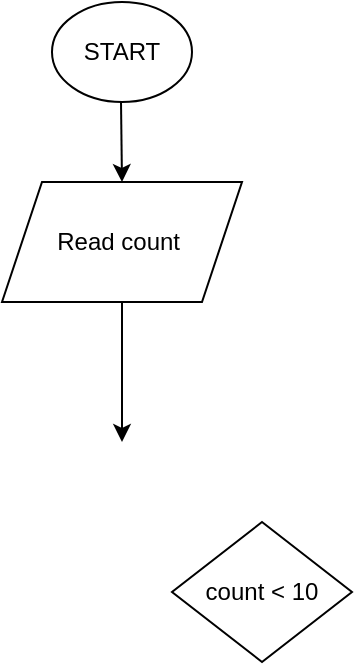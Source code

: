 <mxfile version="26.0.16">
  <diagram id="C5RBs43oDa-KdzZeNtuy" name="Page-1">
    <mxGraphModel dx="1050" dy="522" grid="1" gridSize="10" guides="1" tooltips="1" connect="1" arrows="1" fold="1" page="1" pageScale="1" pageWidth="827" pageHeight="1169" math="0" shadow="0">
      <root>
        <mxCell id="WIyWlLk6GJQsqaUBKTNV-0" />
        <mxCell id="WIyWlLk6GJQsqaUBKTNV-1" parent="WIyWlLk6GJQsqaUBKTNV-0" />
        <mxCell id="B17bJBoj0SE4PLZyIGze-0" value="START" style="ellipse;whiteSpace=wrap;html=1;" vertex="1" parent="WIyWlLk6GJQsqaUBKTNV-1">
          <mxGeometry x="70" y="50" width="70" height="50" as="geometry" />
        </mxCell>
        <mxCell id="B17bJBoj0SE4PLZyIGze-1" value="" style="endArrow=classic;html=1;rounded=0;" edge="1" parent="WIyWlLk6GJQsqaUBKTNV-1">
          <mxGeometry width="50" height="50" relative="1" as="geometry">
            <mxPoint x="104.5" y="100" as="sourcePoint" />
            <mxPoint x="105" y="140" as="targetPoint" />
          </mxGeometry>
        </mxCell>
        <mxCell id="B17bJBoj0SE4PLZyIGze-7" value="" style="edgeStyle=orthogonalEdgeStyle;rounded=0;orthogonalLoop=1;jettySize=auto;html=1;" edge="1" parent="WIyWlLk6GJQsqaUBKTNV-1" source="B17bJBoj0SE4PLZyIGze-4">
          <mxGeometry relative="1" as="geometry">
            <mxPoint x="105" y="270" as="targetPoint" />
          </mxGeometry>
        </mxCell>
        <mxCell id="B17bJBoj0SE4PLZyIGze-4" value="Read count&amp;nbsp;" style="shape=parallelogram;perimeter=parallelogramPerimeter;whiteSpace=wrap;html=1;fixedSize=1;" vertex="1" parent="WIyWlLk6GJQsqaUBKTNV-1">
          <mxGeometry x="45" y="140" width="120" height="60" as="geometry" />
        </mxCell>
        <mxCell id="B17bJBoj0SE4PLZyIGze-5" style="edgeStyle=orthogonalEdgeStyle;rounded=0;orthogonalLoop=1;jettySize=auto;html=1;exitX=0.5;exitY=1;exitDx=0;exitDy=0;" edge="1" parent="WIyWlLk6GJQsqaUBKTNV-1" source="B17bJBoj0SE4PLZyIGze-4" target="B17bJBoj0SE4PLZyIGze-4">
          <mxGeometry relative="1" as="geometry" />
        </mxCell>
        <mxCell id="B17bJBoj0SE4PLZyIGze-8" value="count &amp;lt; 10" style="rhombus;whiteSpace=wrap;html=1;" vertex="1" parent="WIyWlLk6GJQsqaUBKTNV-1">
          <mxGeometry x="130" y="310" width="90" height="70" as="geometry" />
        </mxCell>
      </root>
    </mxGraphModel>
  </diagram>
</mxfile>

